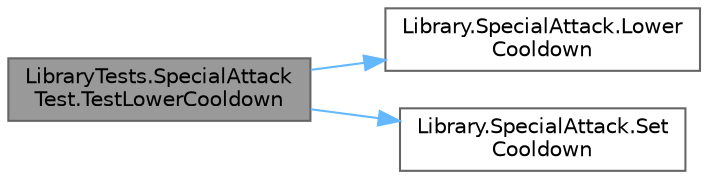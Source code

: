 digraph "LibraryTests.SpecialAttackTest.TestLowerCooldown"
{
 // INTERACTIVE_SVG=YES
 // LATEX_PDF_SIZE
  bgcolor="transparent";
  edge [fontname=Helvetica,fontsize=10,labelfontname=Helvetica,labelfontsize=10];
  node [fontname=Helvetica,fontsize=10,shape=box,height=0.2,width=0.4];
  rankdir="LR";
  Node1 [id="Node000001",label="LibraryTests.SpecialAttack\lTest.TestLowerCooldown",height=0.2,width=0.4,color="gray40", fillcolor="grey60", style="filled", fontcolor="black",tooltip="Verifica que el cooldown de un ataque especial disminuye correctamente llamando al metodo LowerCooldo..."];
  Node1 -> Node2 [id="edge1_Node000001_Node000002",color="steelblue1",style="solid",tooltip=" "];
  Node2 [id="Node000002",label="Library.SpecialAttack.Lower\lCooldown",height=0.2,width=0.4,color="grey40", fillcolor="white", style="filled",URL="$classLibrary_1_1SpecialAttack.html#a4c7b382fb1f3e12b9c12dff5bc5a74bc",tooltip="Le quita un turno a la cantidad de turnos que se deben esperar para usar el ataque."];
  Node1 -> Node3 [id="edge2_Node000001_Node000003",color="steelblue1",style="solid",tooltip=" "];
  Node3 [id="Node000003",label="Library.SpecialAttack.Set\lCooldown",height=0.2,width=0.4,color="grey40", fillcolor="white", style="filled",URL="$classLibrary_1_1SpecialAttack.html#a69f6d5407485cc67a2b04ea75e81c601",tooltip="Le asigna 2 a el contador de turnos que se deben esperar para usar el ataque."];
}
